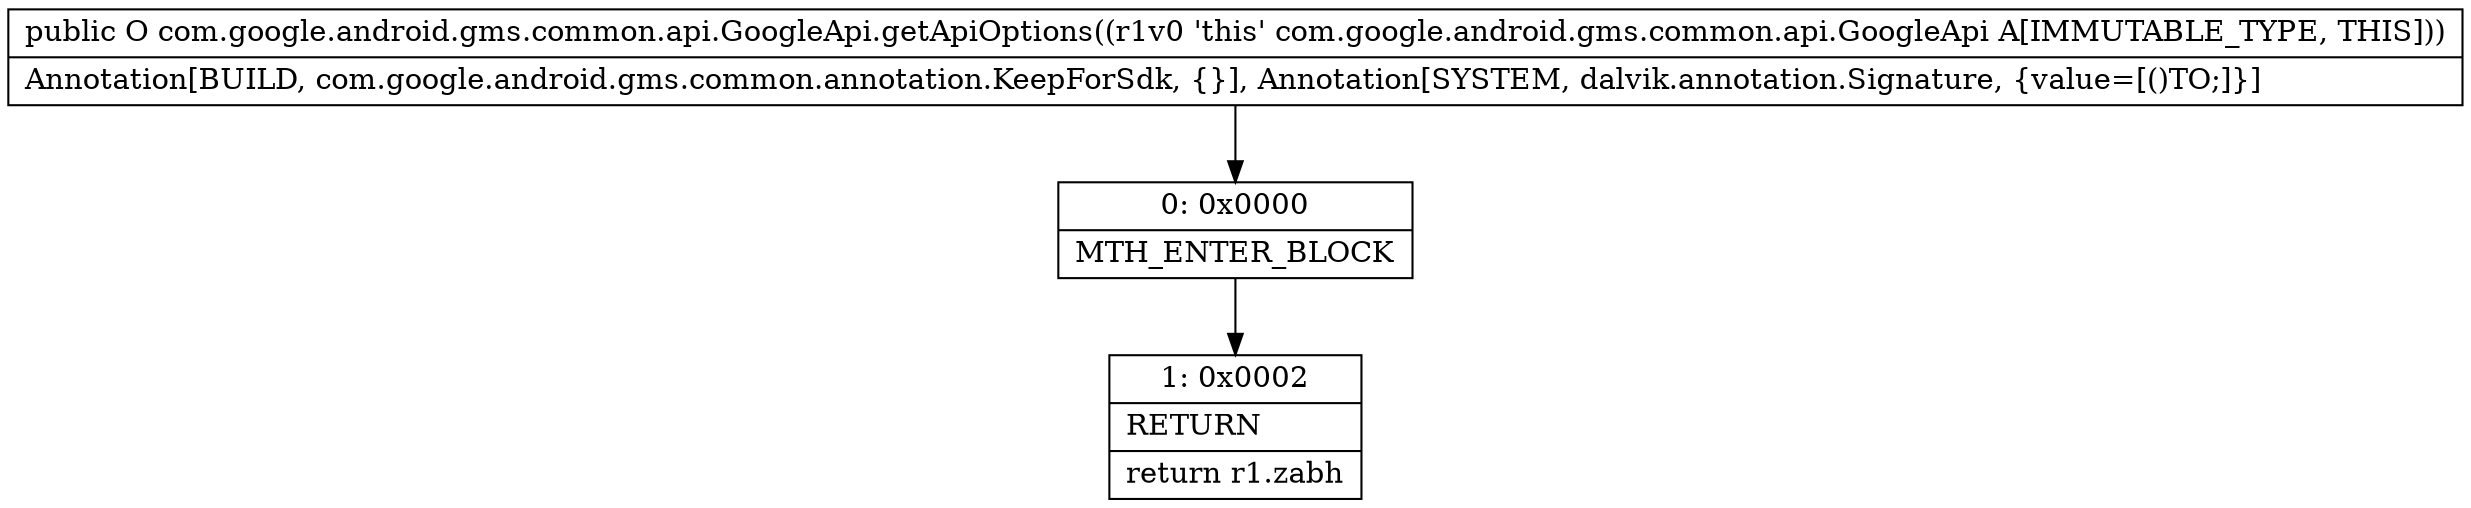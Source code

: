 digraph "CFG forcom.google.android.gms.common.api.GoogleApi.getApiOptions()Lcom\/google\/android\/gms\/common\/api\/Api$ApiOptions;" {
Node_0 [shape=record,label="{0\:\ 0x0000|MTH_ENTER_BLOCK\l}"];
Node_1 [shape=record,label="{1\:\ 0x0002|RETURN\l|return r1.zabh\l}"];
MethodNode[shape=record,label="{public O com.google.android.gms.common.api.GoogleApi.getApiOptions((r1v0 'this' com.google.android.gms.common.api.GoogleApi A[IMMUTABLE_TYPE, THIS]))  | Annotation[BUILD, com.google.android.gms.common.annotation.KeepForSdk, \{\}], Annotation[SYSTEM, dalvik.annotation.Signature, \{value=[()TO;]\}]\l}"];
MethodNode -> Node_0;
Node_0 -> Node_1;
}

